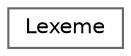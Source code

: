 digraph "Иерархия классов. Графический вид."
{
 // LATEX_PDF_SIZE
  bgcolor="transparent";
  edge [fontname=Helvetica,fontsize=10,labelfontname=Helvetica,labelfontsize=10];
  node [fontname=Helvetica,fontsize=10,shape=box,height=0.2,width=0.4];
  rankdir="LR";
  Node0 [label="Lexeme",height=0.2,width=0.4,color="grey40", fillcolor="white", style="filled",URL="$class_lexeme.html",tooltip="Класс лексемы"];
}
